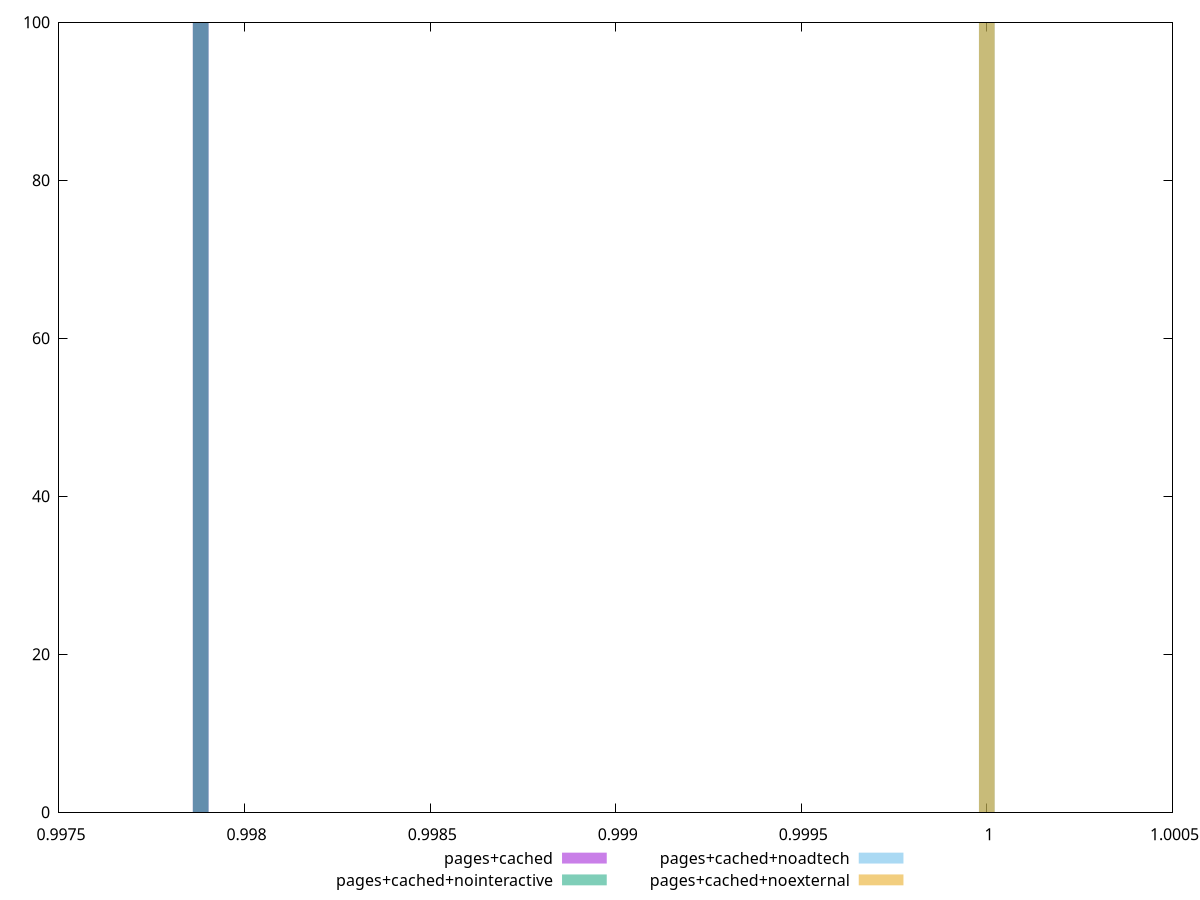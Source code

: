 $_pagesCached <<EOF
0.9978817385378553 100
EOF
$_pagesCachedNointeractive <<EOF
0.9978817385378553 100
EOF
$_pagesCachedNoadtech <<EOF
0.9999997135746175 100
EOF
$_pagesCachedNoexternal <<EOF
0.9999997135746175 100
EOF
set key outside below
set terminal pngcairo
set output "report_00005_2020-11-02T22-26-11.212Z/dom-size/dom-size_pages+cached_pages+cached+nointeractive_pages+cached+noadtech_pages+cached+noexternal+hist.png"
set boxwidth 0.00004235950073524286
set style fill transparent solid 0.5 noborder
set yrange [0:100]
plot $_pagesCached title "pages+cached" with boxes ,$_pagesCachedNointeractive title "pages+cached+nointeractive" with boxes ,$_pagesCachedNoadtech title "pages+cached+noadtech" with boxes ,$_pagesCachedNoexternal title "pages+cached+noexternal" with boxes ,